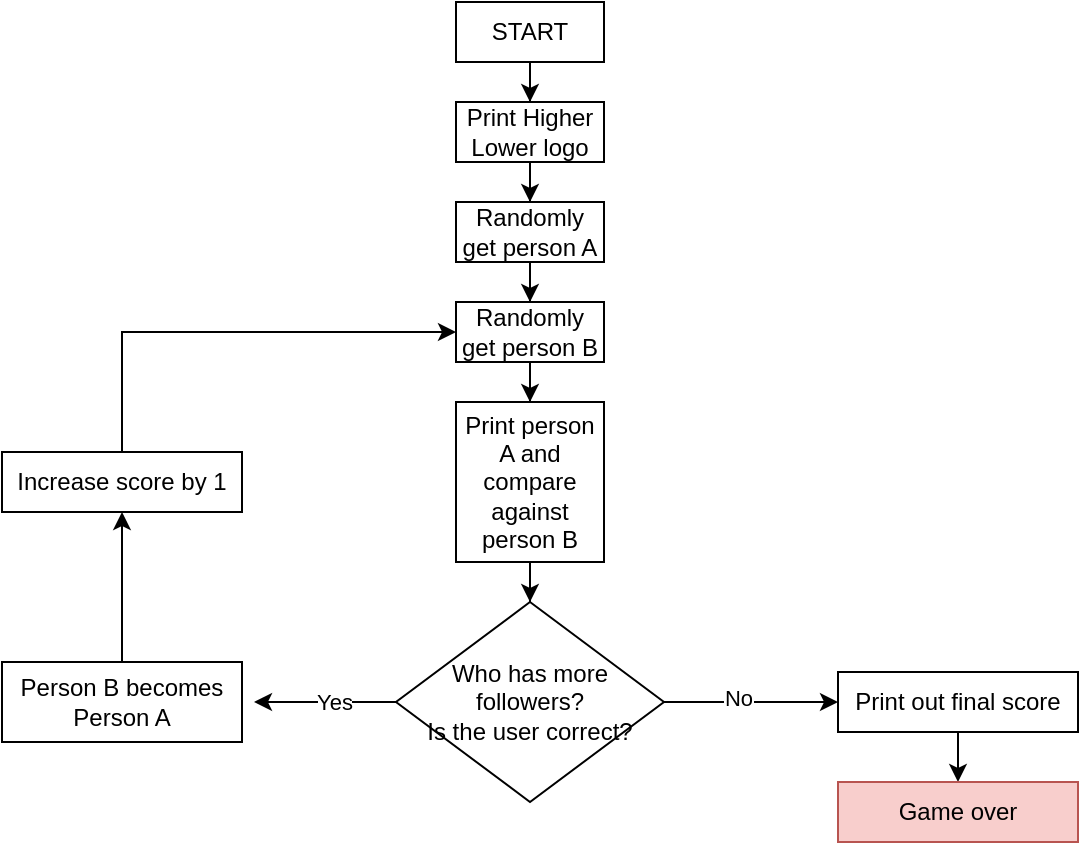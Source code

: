 <mxfile version="24.7.1" type="device">
  <diagram id="C5RBs43oDa-KdzZeNtuy" name="Page-1">
    <mxGraphModel dx="1026" dy="624" grid="1" gridSize="10" guides="1" tooltips="1" connect="1" arrows="1" fold="1" page="1" pageScale="1" pageWidth="827" pageHeight="1169" math="0" shadow="0">
      <root>
        <mxCell id="WIyWlLk6GJQsqaUBKTNV-0" />
        <mxCell id="WIyWlLk6GJQsqaUBKTNV-1" parent="WIyWlLk6GJQsqaUBKTNV-0" />
        <mxCell id="Kft1zKIxvP4LDZ8xSSF--2" value="" style="edgeStyle=orthogonalEdgeStyle;rounded=0;orthogonalLoop=1;jettySize=auto;html=1;" edge="1" parent="WIyWlLk6GJQsqaUBKTNV-1" source="Kft1zKIxvP4LDZ8xSSF--0" target="Kft1zKIxvP4LDZ8xSSF--1">
          <mxGeometry relative="1" as="geometry" />
        </mxCell>
        <mxCell id="Kft1zKIxvP4LDZ8xSSF--0" value="START" style="rounded=0;whiteSpace=wrap;html=1;" vertex="1" parent="WIyWlLk6GJQsqaUBKTNV-1">
          <mxGeometry x="377" y="30" width="74" height="30" as="geometry" />
        </mxCell>
        <mxCell id="Kft1zKIxvP4LDZ8xSSF--4" value="" style="edgeStyle=orthogonalEdgeStyle;rounded=0;orthogonalLoop=1;jettySize=auto;html=1;" edge="1" parent="WIyWlLk6GJQsqaUBKTNV-1" source="Kft1zKIxvP4LDZ8xSSF--1" target="Kft1zKIxvP4LDZ8xSSF--3">
          <mxGeometry relative="1" as="geometry" />
        </mxCell>
        <mxCell id="Kft1zKIxvP4LDZ8xSSF--1" value="Print Higher Lower logo" style="rounded=0;whiteSpace=wrap;html=1;" vertex="1" parent="WIyWlLk6GJQsqaUBKTNV-1">
          <mxGeometry x="377" y="80" width="74" height="30" as="geometry" />
        </mxCell>
        <mxCell id="Kft1zKIxvP4LDZ8xSSF--6" value="" style="edgeStyle=orthogonalEdgeStyle;rounded=0;orthogonalLoop=1;jettySize=auto;html=1;" edge="1" parent="WIyWlLk6GJQsqaUBKTNV-1" source="Kft1zKIxvP4LDZ8xSSF--3" target="Kft1zKIxvP4LDZ8xSSF--5">
          <mxGeometry relative="1" as="geometry" />
        </mxCell>
        <mxCell id="Kft1zKIxvP4LDZ8xSSF--3" value="Randomly get person A" style="rounded=0;whiteSpace=wrap;html=1;" vertex="1" parent="WIyWlLk6GJQsqaUBKTNV-1">
          <mxGeometry x="377" y="130" width="74" height="30" as="geometry" />
        </mxCell>
        <mxCell id="Kft1zKIxvP4LDZ8xSSF--8" value="" style="edgeStyle=orthogonalEdgeStyle;rounded=0;orthogonalLoop=1;jettySize=auto;html=1;" edge="1" parent="WIyWlLk6GJQsqaUBKTNV-1" source="Kft1zKIxvP4LDZ8xSSF--5" target="Kft1zKIxvP4LDZ8xSSF--7">
          <mxGeometry relative="1" as="geometry" />
        </mxCell>
        <mxCell id="Kft1zKIxvP4LDZ8xSSF--5" value="Randomly get person B" style="rounded=0;whiteSpace=wrap;html=1;" vertex="1" parent="WIyWlLk6GJQsqaUBKTNV-1">
          <mxGeometry x="377" y="180" width="74" height="30" as="geometry" />
        </mxCell>
        <mxCell id="Kft1zKIxvP4LDZ8xSSF--10" value="" style="edgeStyle=orthogonalEdgeStyle;rounded=0;orthogonalLoop=1;jettySize=auto;html=1;" edge="1" parent="WIyWlLk6GJQsqaUBKTNV-1" source="Kft1zKIxvP4LDZ8xSSF--7" target="Kft1zKIxvP4LDZ8xSSF--9">
          <mxGeometry relative="1" as="geometry" />
        </mxCell>
        <mxCell id="Kft1zKIxvP4LDZ8xSSF--7" value="Print person A and compare against person B" style="rounded=0;whiteSpace=wrap;html=1;" vertex="1" parent="WIyWlLk6GJQsqaUBKTNV-1">
          <mxGeometry x="377" y="230" width="74" height="80" as="geometry" />
        </mxCell>
        <mxCell id="Kft1zKIxvP4LDZ8xSSF--12" value="" style="edgeStyle=orthogonalEdgeStyle;rounded=0;orthogonalLoop=1;jettySize=auto;html=1;" edge="1" parent="WIyWlLk6GJQsqaUBKTNV-1" source="Kft1zKIxvP4LDZ8xSSF--9">
          <mxGeometry relative="1" as="geometry">
            <mxPoint x="276" y="380" as="targetPoint" />
          </mxGeometry>
        </mxCell>
        <mxCell id="Kft1zKIxvP4LDZ8xSSF--16" value="Yes" style="edgeLabel;html=1;align=center;verticalAlign=middle;resizable=0;points=[];" vertex="1" connectable="0" parent="Kft1zKIxvP4LDZ8xSSF--12">
          <mxGeometry x="-0.133" relative="1" as="geometry">
            <mxPoint as="offset" />
          </mxGeometry>
        </mxCell>
        <mxCell id="Kft1zKIxvP4LDZ8xSSF--23" value="" style="edgeStyle=orthogonalEdgeStyle;rounded=0;orthogonalLoop=1;jettySize=auto;html=1;" edge="1" parent="WIyWlLk6GJQsqaUBKTNV-1" source="Kft1zKIxvP4LDZ8xSSF--9" target="Kft1zKIxvP4LDZ8xSSF--22">
          <mxGeometry relative="1" as="geometry" />
        </mxCell>
        <mxCell id="Kft1zKIxvP4LDZ8xSSF--24" value="No" style="edgeLabel;html=1;align=center;verticalAlign=middle;resizable=0;points=[];" vertex="1" connectable="0" parent="Kft1zKIxvP4LDZ8xSSF--23">
          <mxGeometry x="-0.149" y="2" relative="1" as="geometry">
            <mxPoint as="offset" />
          </mxGeometry>
        </mxCell>
        <mxCell id="Kft1zKIxvP4LDZ8xSSF--9" value="Who has more followers?&lt;div&gt;Is the user correct?&lt;/div&gt;" style="rhombus;whiteSpace=wrap;html=1;rounded=0;" vertex="1" parent="WIyWlLk6GJQsqaUBKTNV-1">
          <mxGeometry x="347" y="330" width="134" height="100" as="geometry" />
        </mxCell>
        <mxCell id="Kft1zKIxvP4LDZ8xSSF--20" style="edgeStyle=orthogonalEdgeStyle;rounded=0;orthogonalLoop=1;jettySize=auto;html=1;exitX=0.5;exitY=0;exitDx=0;exitDy=0;entryX=0.5;entryY=1;entryDx=0;entryDy=0;" edge="1" parent="WIyWlLk6GJQsqaUBKTNV-1" source="Kft1zKIxvP4LDZ8xSSF--17" target="Kft1zKIxvP4LDZ8xSSF--19">
          <mxGeometry relative="1" as="geometry" />
        </mxCell>
        <mxCell id="Kft1zKIxvP4LDZ8xSSF--17" value="Person B becomes Person A" style="rounded=0;whiteSpace=wrap;html=1;" vertex="1" parent="WIyWlLk6GJQsqaUBKTNV-1">
          <mxGeometry x="150" y="360" width="120" height="40" as="geometry" />
        </mxCell>
        <mxCell id="Kft1zKIxvP4LDZ8xSSF--21" style="edgeStyle=orthogonalEdgeStyle;rounded=0;orthogonalLoop=1;jettySize=auto;html=1;exitX=0.5;exitY=0;exitDx=0;exitDy=0;entryX=0;entryY=0.5;entryDx=0;entryDy=0;" edge="1" parent="WIyWlLk6GJQsqaUBKTNV-1" source="Kft1zKIxvP4LDZ8xSSF--19" target="Kft1zKIxvP4LDZ8xSSF--5">
          <mxGeometry relative="1" as="geometry" />
        </mxCell>
        <mxCell id="Kft1zKIxvP4LDZ8xSSF--19" value="Increase score by 1" style="rounded=0;whiteSpace=wrap;html=1;" vertex="1" parent="WIyWlLk6GJQsqaUBKTNV-1">
          <mxGeometry x="150" y="255" width="120" height="30" as="geometry" />
        </mxCell>
        <mxCell id="Kft1zKIxvP4LDZ8xSSF--26" value="" style="edgeStyle=orthogonalEdgeStyle;rounded=0;orthogonalLoop=1;jettySize=auto;html=1;" edge="1" parent="WIyWlLk6GJQsqaUBKTNV-1" source="Kft1zKIxvP4LDZ8xSSF--22" target="Kft1zKIxvP4LDZ8xSSF--25">
          <mxGeometry relative="1" as="geometry" />
        </mxCell>
        <mxCell id="Kft1zKIxvP4LDZ8xSSF--22" value="Print out final score" style="whiteSpace=wrap;html=1;rounded=0;" vertex="1" parent="WIyWlLk6GJQsqaUBKTNV-1">
          <mxGeometry x="568" y="365" width="120" height="30" as="geometry" />
        </mxCell>
        <mxCell id="Kft1zKIxvP4LDZ8xSSF--25" value="Game over" style="whiteSpace=wrap;html=1;rounded=0;fillColor=#f8cecc;strokeColor=#b85450;" vertex="1" parent="WIyWlLk6GJQsqaUBKTNV-1">
          <mxGeometry x="568" y="420" width="120" height="30" as="geometry" />
        </mxCell>
      </root>
    </mxGraphModel>
  </diagram>
</mxfile>
